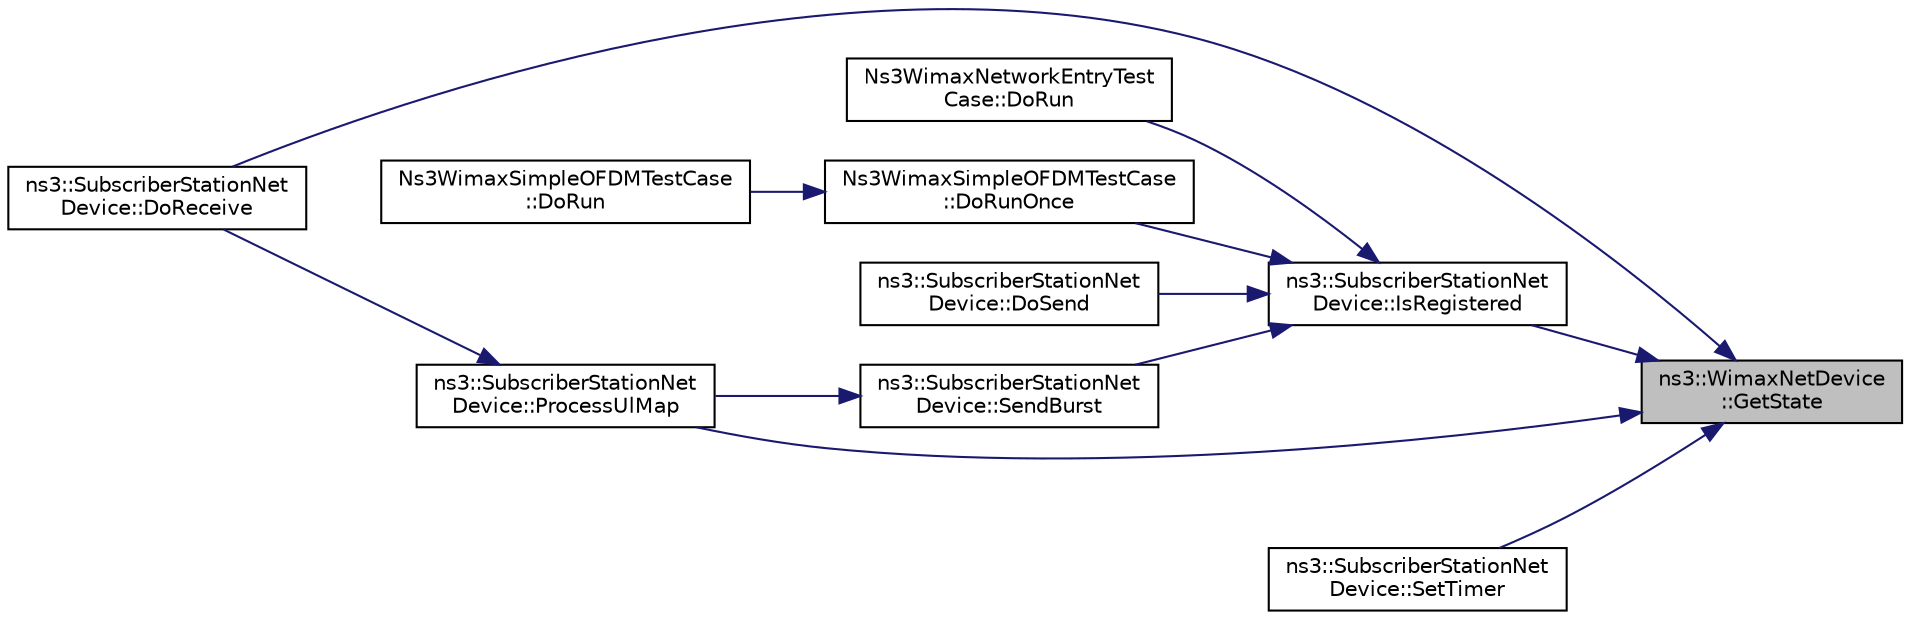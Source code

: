 digraph "ns3::WimaxNetDevice::GetState"
{
 // LATEX_PDF_SIZE
  edge [fontname="Helvetica",fontsize="10",labelfontname="Helvetica",labelfontsize="10"];
  node [fontname="Helvetica",fontsize="10",shape=record];
  rankdir="RL";
  Node1 [label="ns3::WimaxNetDevice\l::GetState",height=0.2,width=0.4,color="black", fillcolor="grey75", style="filled", fontcolor="black",tooltip="Get the device state."];
  Node1 -> Node2 [dir="back",color="midnightblue",fontsize="10",style="solid",fontname="Helvetica"];
  Node2 [label="ns3::SubscriberStationNet\lDevice::DoReceive",height=0.2,width=0.4,color="black", fillcolor="white", style="filled",URL="$classns3_1_1_subscriber_station_net_device.html#a2cdd421837891adea005eb7cde668a1f",tooltip="Receive a packet."];
  Node1 -> Node3 [dir="back",color="midnightblue",fontsize="10",style="solid",fontname="Helvetica"];
  Node3 [label="ns3::SubscriberStationNet\lDevice::IsRegistered",height=0.2,width=0.4,color="black", fillcolor="white", style="filled",URL="$classns3_1_1_subscriber_station_net_device.html#a98e2f48c9fdbc98ef57228b5dcdfac31",tooltip=" "];
  Node3 -> Node4 [dir="back",color="midnightblue",fontsize="10",style="solid",fontname="Helvetica"];
  Node4 [label="Ns3WimaxNetworkEntryTest\lCase::DoRun",height=0.2,width=0.4,color="black", fillcolor="white", style="filled",URL="$class_ns3_wimax_network_entry_test_case.html#a61eddac90aec6c495395338ee412bb09",tooltip="Implementation to actually run this TestCase."];
  Node3 -> Node5 [dir="back",color="midnightblue",fontsize="10",style="solid",fontname="Helvetica"];
  Node5 [label="Ns3WimaxSimpleOFDMTestCase\l::DoRunOnce",height=0.2,width=0.4,color="black", fillcolor="white", style="filled",URL="$class_ns3_wimax_simple_o_f_d_m_test_case.html#af1a886ae823f01f6a9e02f4af8deca26",tooltip="Run once function."];
  Node5 -> Node6 [dir="back",color="midnightblue",fontsize="10",style="solid",fontname="Helvetica"];
  Node6 [label="Ns3WimaxSimpleOFDMTestCase\l::DoRun",height=0.2,width=0.4,color="black", fillcolor="white", style="filled",URL="$class_ns3_wimax_simple_o_f_d_m_test_case.html#a1374d912c54d968ca0a5f39850d94f6e",tooltip="Implementation to actually run this TestCase."];
  Node3 -> Node7 [dir="back",color="midnightblue",fontsize="10",style="solid",fontname="Helvetica"];
  Node7 [label="ns3::SubscriberStationNet\lDevice::DoSend",height=0.2,width=0.4,color="black", fillcolor="white", style="filled",URL="$classns3_1_1_subscriber_station_net_device.html#a345ffddc3bb25991846652c4c58c7b8b",tooltip="Send a packet."];
  Node3 -> Node8 [dir="back",color="midnightblue",fontsize="10",style="solid",fontname="Helvetica"];
  Node8 [label="ns3::SubscriberStationNet\lDevice::SendBurst",height=0.2,width=0.4,color="black", fillcolor="white", style="filled",URL="$classns3_1_1_subscriber_station_net_device.html#af7a47a79b3eb7f1c4906381f091b08f3",tooltip="Sends a burst on the uplink frame."];
  Node8 -> Node9 [dir="back",color="midnightblue",fontsize="10",style="solid",fontname="Helvetica"];
  Node9 [label="ns3::SubscriberStationNet\lDevice::ProcessUlMap",height=0.2,width=0.4,color="black", fillcolor="white", style="filled",URL="$classns3_1_1_subscriber_station_net_device.html#adde622bba63e7642c23839812c95e391",tooltip="Process UL map."];
  Node9 -> Node2 [dir="back",color="midnightblue",fontsize="10",style="solid",fontname="Helvetica"];
  Node1 -> Node9 [dir="back",color="midnightblue",fontsize="10",style="solid",fontname="Helvetica"];
  Node1 -> Node10 [dir="back",color="midnightblue",fontsize="10",style="solid",fontname="Helvetica"];
  Node10 [label="ns3::SubscriberStationNet\lDevice::SetTimer",height=0.2,width=0.4,color="black", fillcolor="white", style="filled",URL="$classns3_1_1_subscriber_station_net_device.html#a6eecf760ab983e9d6d44c76d356fce9b",tooltip="Set timer."];
}
